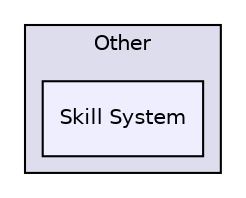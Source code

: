 digraph "Samples/Other/Skill System" {
  compound=true
  node [ fontsize="10", fontname="Helvetica"];
  edge [ labelfontsize="10", labelfontname="Helvetica"];
  subgraph clusterdir_dce8745f504bfee879cc2042fbd4ebc0 {
    graph [ bgcolor="#ddddee", pencolor="black", label="Other" fontname="Helvetica", fontsize="10", URL="dir_dce8745f504bfee879cc2042fbd4ebc0.html"]
  dir_6244ba06895aa149dbbe66197e1b90af [shape=box, label="Skill System", style="filled", fillcolor="#eeeeff", pencolor="black", URL="dir_6244ba06895aa149dbbe66197e1b90af.html"];
  }
}
